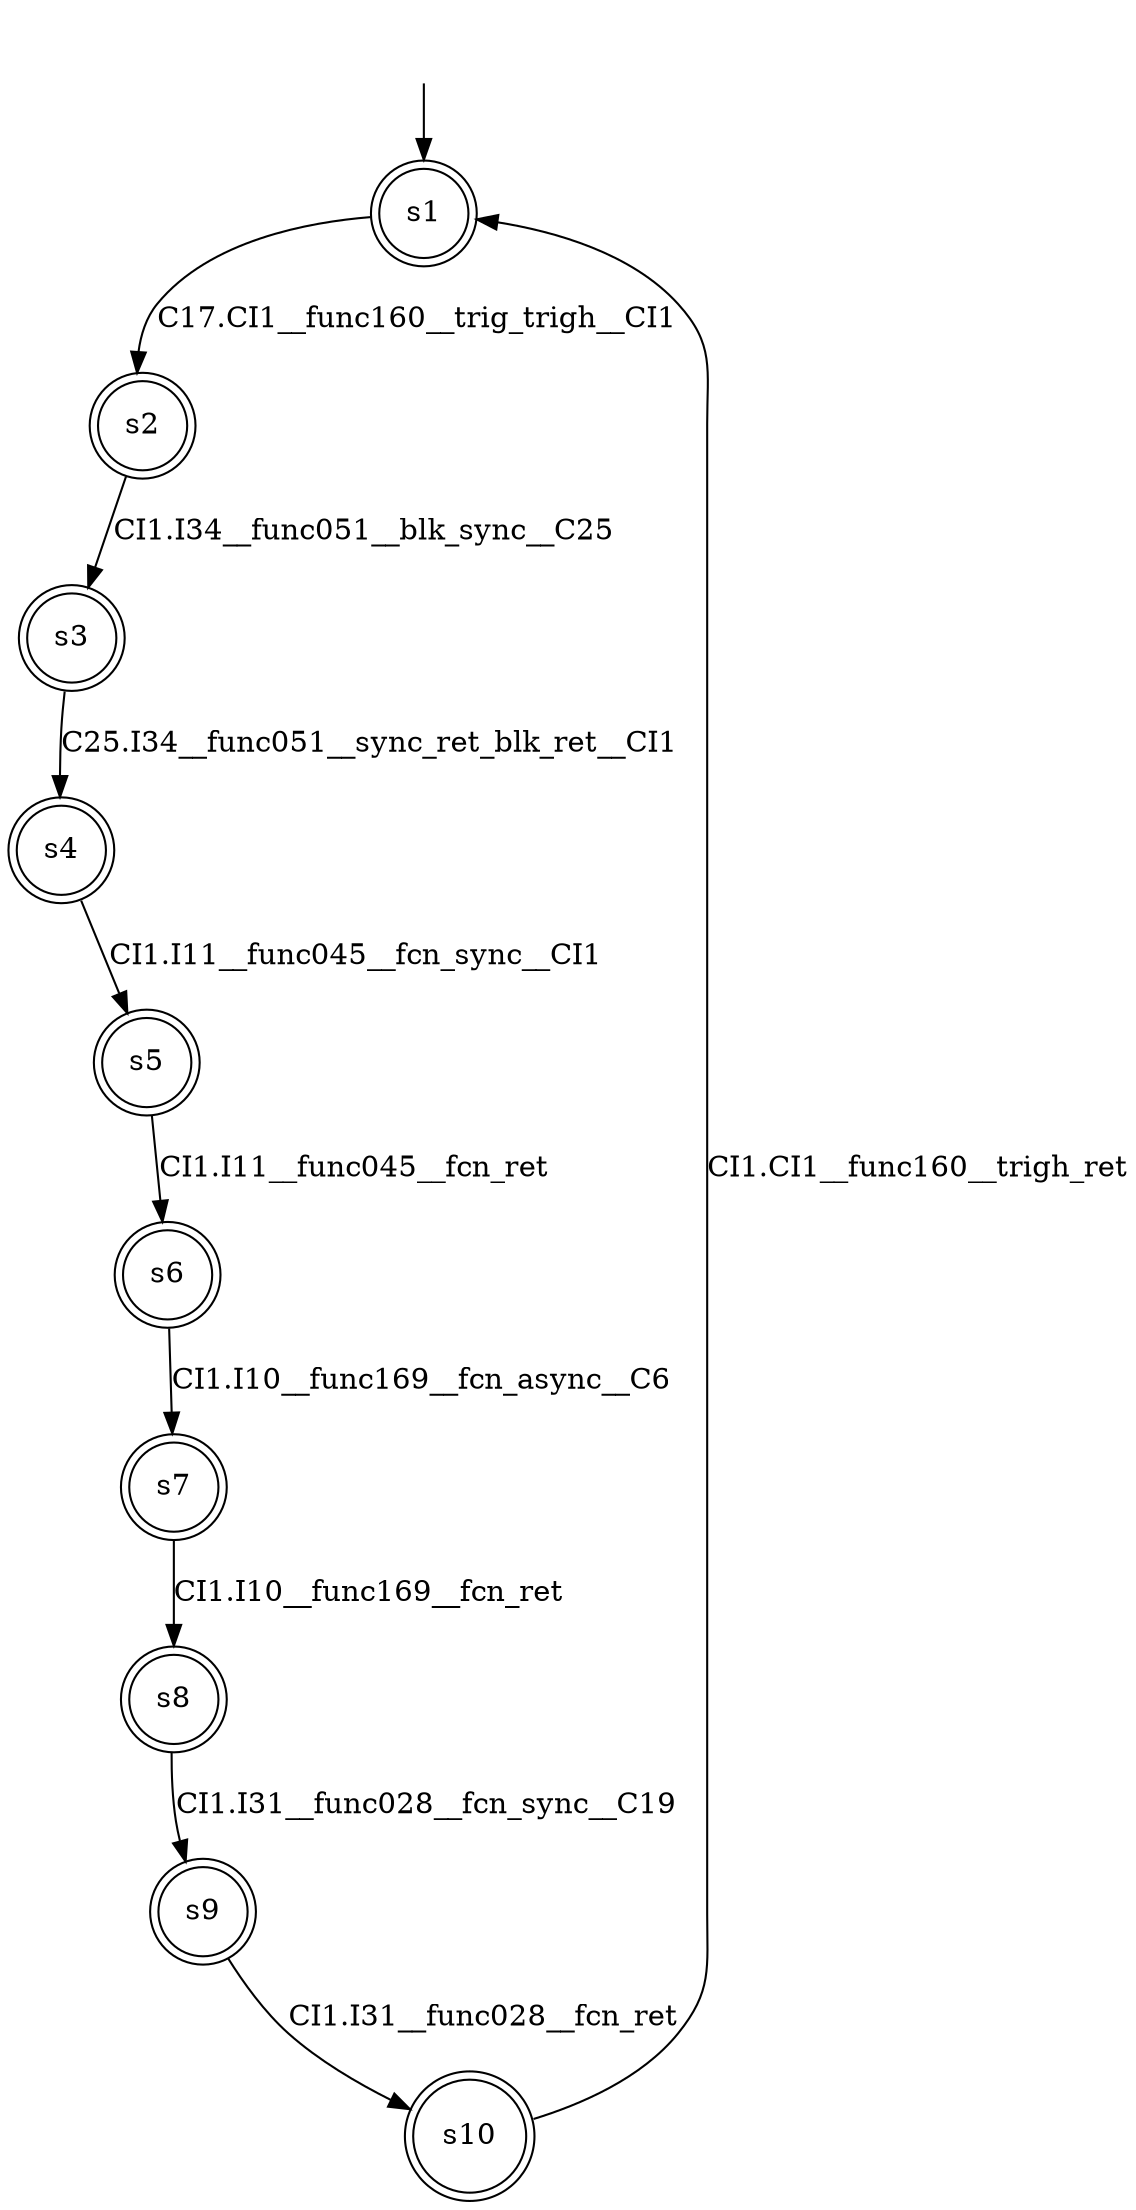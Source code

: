 digraph automaton {
	1 [label=<s1> shape="doublecircle"];
	2 [label=<s2> shape="doublecircle"];
	3 [label=<s3> shape="doublecircle"];
	4 [label=<s4> shape="doublecircle"];
	5 [label=<s5> shape="doublecircle"];
	6 [label=<s6> shape="doublecircle"];
	7 [label=<s7> shape="doublecircle"];
	8 [label=<s8> shape="doublecircle"];
	9 [label=<s9> shape="doublecircle"];
	10 [label=<s10> shape="doublecircle"];
	__init1 [label=<> shape="none"];
	__init1 -> 1;
	1 -> 2 [label=<C17.CI1__func160__trig_trigh__CI1> id="1-0-2"];
	2 -> 3 [label=<CI1.I34__func051__blk_sync__C25> id="2-0-3"];
	3 -> 4 [label=<C25.I34__func051__sync_ret_blk_ret__CI1> id="3-0-4"];
	4 -> 5 [label=<CI1.I11__func045__fcn_sync__CI1> id="4-0-5"];
	5 -> 6 [label=<CI1.I11__func045__fcn_ret> id="5-0-6"];
	6 -> 7 [label=<CI1.I10__func169__fcn_async__C6> id="6-0-7"];
	7 -> 8 [label=<CI1.I10__func169__fcn_ret> id="7-0-8"];
	8 -> 9 [label=<CI1.I31__func028__fcn_sync__C19> id="8-0-9"];
	9 -> 10 [label=<CI1.I31__func028__fcn_ret> id="9-0-10"];
	10 -> 1 [label=<CI1.CI1__func160__trigh_ret> id="10-0-1"];
}
